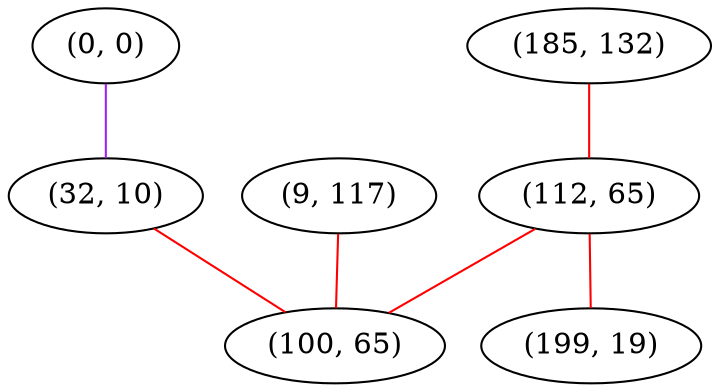graph "" {
"(0, 0)";
"(185, 132)";
"(9, 117)";
"(112, 65)";
"(199, 19)";
"(32, 10)";
"(100, 65)";
"(0, 0)" -- "(32, 10)"  [color=purple, key=0, weight=4];
"(185, 132)" -- "(112, 65)"  [color=red, key=0, weight=1];
"(9, 117)" -- "(100, 65)"  [color=red, key=0, weight=1];
"(112, 65)" -- "(199, 19)"  [color=red, key=0, weight=1];
"(112, 65)" -- "(100, 65)"  [color=red, key=0, weight=1];
"(32, 10)" -- "(100, 65)"  [color=red, key=0, weight=1];
}
